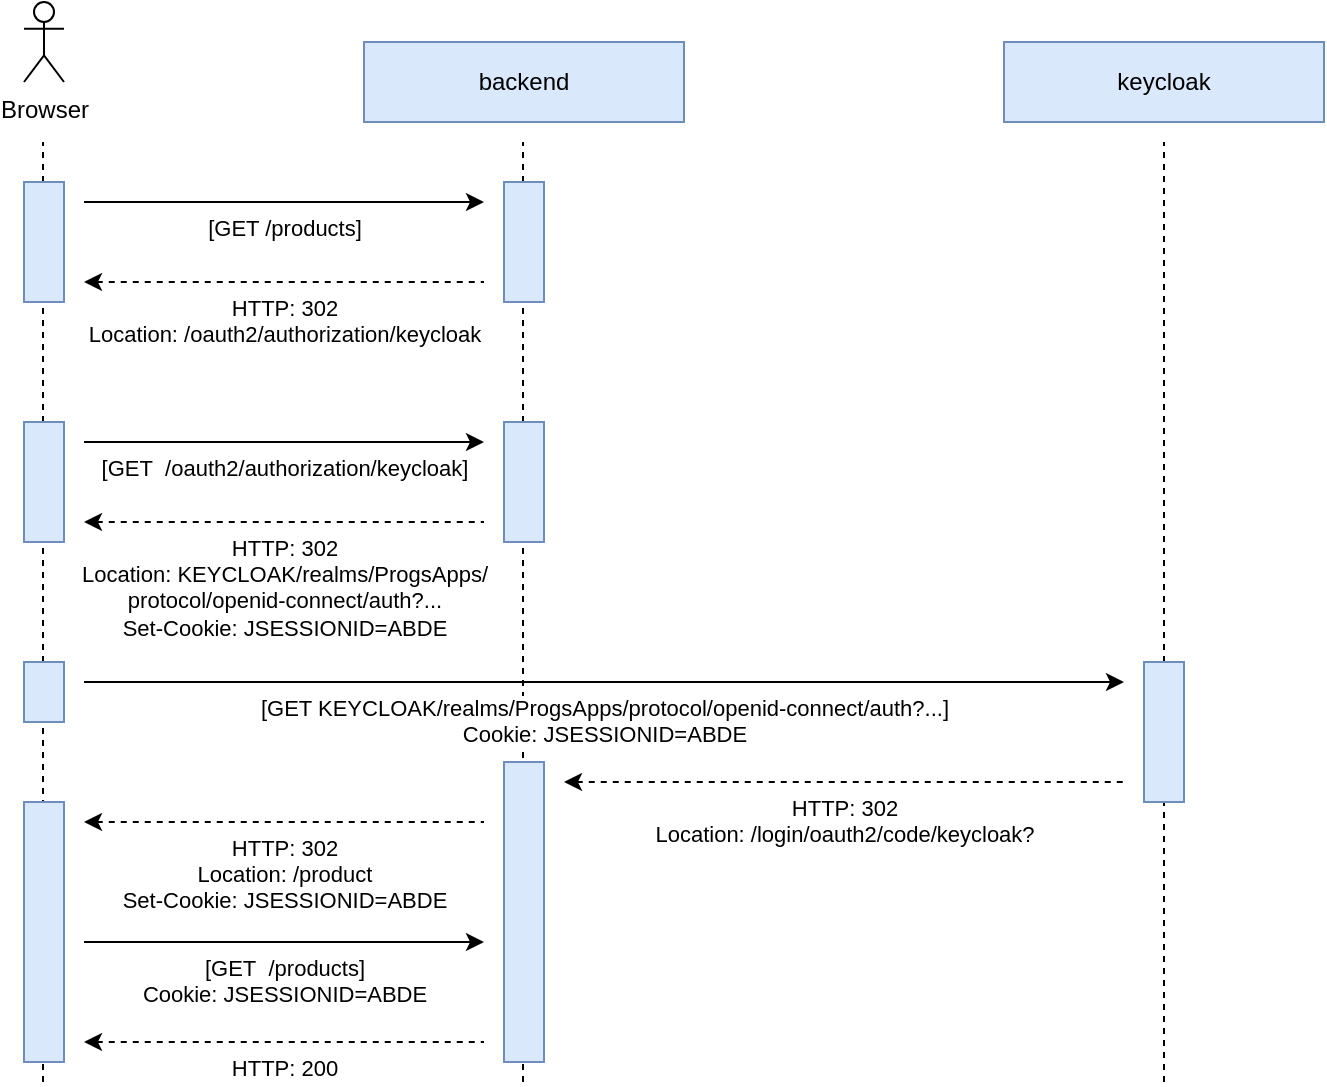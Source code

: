 <mxfile version="20.7.4" type="device"><diagram id="T-4DYyoEi7RzIHrxLy4R" name="Page-1"><mxGraphModel dx="1418" dy="828" grid="1" gridSize="10" guides="1" tooltips="1" connect="1" arrows="1" fold="1" page="1" pageScale="1" pageWidth="850" pageHeight="1100" math="0" shadow="0"><root><mxCell id="0"/><mxCell id="1" parent="0"/><mxCell id="O7AH4wtQkVIcIik04ibu-23" value="" style="endArrow=none;dashed=1;html=1;strokeWidth=1;rounded=0;" parent="1" edge="1"><mxGeometry width="50" height="50" relative="1" as="geometry"><mxPoint x="39.5" y="600" as="sourcePoint"/><mxPoint x="39.5" y="130" as="targetPoint"/></mxGeometry></mxCell><mxCell id="O7AH4wtQkVIcIik04ibu-22" value="" style="endArrow=none;dashed=1;html=1;strokeWidth=1;rounded=0;" parent="1" edge="1"><mxGeometry width="50" height="50" relative="1" as="geometry"><mxPoint x="279.5" y="600" as="sourcePoint"/><mxPoint x="279.5" y="130" as="targetPoint"/></mxGeometry></mxCell><mxCell id="O7AH4wtQkVIcIik04ibu-21" value="" style="endArrow=none;dashed=1;html=1;strokeWidth=1;rounded=0;" parent="1" edge="1"><mxGeometry width="50" height="50" relative="1" as="geometry"><mxPoint x="600" y="600" as="sourcePoint"/><mxPoint x="600" y="130" as="targetPoint"/></mxGeometry></mxCell><mxCell id="O7AH4wtQkVIcIik04ibu-1" value="backend" style="rounded=0;whiteSpace=wrap;html=1;fillColor=#dae8fc;strokeColor=#6c8ebf;" parent="1" vertex="1"><mxGeometry x="200" y="80" width="160" height="40" as="geometry"/></mxCell><mxCell id="O7AH4wtQkVIcIik04ibu-2" value="Browser" style="shape=umlActor;verticalLabelPosition=bottom;verticalAlign=top;html=1;outlineConnect=0;" parent="1" vertex="1"><mxGeometry x="30" y="60" width="20" height="40" as="geometry"/></mxCell><mxCell id="O7AH4wtQkVIcIik04ibu-3" value="keycloak" style="rounded=0;whiteSpace=wrap;html=1;fillColor=#dae8fc;strokeColor=#6c8ebf;" parent="1" vertex="1"><mxGeometry x="520" y="80" width="160" height="40" as="geometry"/></mxCell><mxCell id="O7AH4wtQkVIcIik04ibu-4" value="[GET /products]" style="endArrow=classic;html=1;rounded=0;verticalAlign=top;" parent="1" edge="1"><mxGeometry width="50" height="50" relative="1" as="geometry"><mxPoint x="60" y="160" as="sourcePoint"/><mxPoint x="260" y="160" as="targetPoint"/></mxGeometry></mxCell><mxCell id="O7AH4wtQkVIcIik04ibu-5" value="HTTP: 302&lt;br&gt;Location: /oauth2/authorization/keycloak" style="endArrow=none;html=1;rounded=0;verticalAlign=top;dashed=1;startArrow=classic;startFill=1;endFill=0;" parent="1" edge="1"><mxGeometry width="50" height="50" relative="1" as="geometry"><mxPoint x="60" y="200" as="sourcePoint"/><mxPoint x="260" y="200" as="targetPoint"/></mxGeometry></mxCell><mxCell id="O7AH4wtQkVIcIik04ibu-6" value="[GET&amp;nbsp;&amp;nbsp;/oauth2/authorization/keycloak]" style="endArrow=classic;html=1;rounded=0;verticalAlign=top;" parent="1" edge="1"><mxGeometry width="50" height="50" relative="1" as="geometry"><mxPoint x="60" y="280" as="sourcePoint"/><mxPoint x="260" y="280" as="targetPoint"/></mxGeometry></mxCell><mxCell id="O7AH4wtQkVIcIik04ibu-8" value="HTTP: 302&lt;br&gt;Location: KEYCLOAK/realms/ProgsApps/&lt;br&gt;protocol/openid-connect/auth?...&lt;br&gt;Set-Cookie:&amp;nbsp;JSESSIONID=ABDE" style="endArrow=none;html=1;rounded=0;verticalAlign=top;dashed=1;startArrow=classic;startFill=1;endFill=0;" parent="1" edge="1"><mxGeometry width="50" height="50" relative="1" as="geometry"><mxPoint x="60" y="320" as="sourcePoint"/><mxPoint x="260" y="320" as="targetPoint"/></mxGeometry></mxCell><mxCell id="O7AH4wtQkVIcIik04ibu-9" value="[GET KEYCLOAK/realms/ProgsApps/protocol/openid-connect/auth?...]&lt;br&gt;Cookie:&amp;nbsp;JSESSIONID=ABDE" style="endArrow=classic;html=1;rounded=0;verticalAlign=top;" parent="1" edge="1"><mxGeometry width="50" height="50" relative="1" as="geometry"><mxPoint x="60" y="400" as="sourcePoint"/><mxPoint x="580" y="400" as="targetPoint"/></mxGeometry></mxCell><mxCell id="O7AH4wtQkVIcIik04ibu-10" value="HTTP: 302&lt;br&gt;Location: /login/oauth2/code/keycloak?" style="endArrow=none;html=1;rounded=0;verticalAlign=top;dashed=1;startArrow=classic;startFill=1;endFill=0;" parent="1" edge="1"><mxGeometry width="50" height="50" relative="1" as="geometry"><mxPoint x="300" y="450" as="sourcePoint"/><mxPoint x="580" y="450" as="targetPoint"/></mxGeometry></mxCell><mxCell id="O7AH4wtQkVIcIik04ibu-11" value="[GET&amp;nbsp;&amp;nbsp;/products]&lt;br&gt;Cookie:&amp;nbsp;JSESSIONID=ABDE" style="endArrow=classic;html=1;rounded=0;verticalAlign=top;" parent="1" edge="1"><mxGeometry width="50" height="50" relative="1" as="geometry"><mxPoint x="60" y="530" as="sourcePoint"/><mxPoint x="260" y="530" as="targetPoint"/></mxGeometry></mxCell><mxCell id="O7AH4wtQkVIcIik04ibu-12" value="HTTP: 200" style="endArrow=none;html=1;rounded=0;verticalAlign=top;dashed=1;startArrow=classic;startFill=1;endFill=0;" parent="1" edge="1"><mxGeometry width="50" height="50" relative="1" as="geometry"><mxPoint x="60" y="580" as="sourcePoint"/><mxPoint x="260" y="580" as="targetPoint"/></mxGeometry></mxCell><mxCell id="O7AH4wtQkVIcIik04ibu-13" value="" style="rounded=0;whiteSpace=wrap;html=1;fillColor=#dae8fc;strokeColor=#6c8ebf;" parent="1" vertex="1"><mxGeometry x="30" y="150" width="20" height="60" as="geometry"/></mxCell><mxCell id="O7AH4wtQkVIcIik04ibu-14" value="" style="rounded=0;whiteSpace=wrap;html=1;fillColor=#dae8fc;strokeColor=#6c8ebf;" parent="1" vertex="1"><mxGeometry x="270" y="150" width="20" height="60" as="geometry"/></mxCell><mxCell id="O7AH4wtQkVIcIik04ibu-15" value="" style="rounded=0;whiteSpace=wrap;html=1;fillColor=#dae8fc;strokeColor=#6c8ebf;" parent="1" vertex="1"><mxGeometry x="30" y="270" width="20" height="60" as="geometry"/></mxCell><mxCell id="O7AH4wtQkVIcIik04ibu-16" value="" style="rounded=0;whiteSpace=wrap;html=1;fillColor=#dae8fc;strokeColor=#6c8ebf;" parent="1" vertex="1"><mxGeometry x="270" y="270" width="20" height="60" as="geometry"/></mxCell><mxCell id="O7AH4wtQkVIcIik04ibu-17" value="" style="rounded=0;whiteSpace=wrap;html=1;fillColor=#dae8fc;strokeColor=#6c8ebf;" parent="1" vertex="1"><mxGeometry x="30" y="390" width="20" height="30" as="geometry"/></mxCell><mxCell id="O7AH4wtQkVIcIik04ibu-18" value="" style="rounded=0;whiteSpace=wrap;html=1;fillColor=#dae8fc;strokeColor=#6c8ebf;" parent="1" vertex="1"><mxGeometry x="590" y="390" width="20" height="70" as="geometry"/></mxCell><mxCell id="O7AH4wtQkVIcIik04ibu-19" value="" style="rounded=0;whiteSpace=wrap;html=1;fillColor=#dae8fc;strokeColor=#6c8ebf;" parent="1" vertex="1"><mxGeometry x="30" y="460" width="20" height="130" as="geometry"/></mxCell><mxCell id="O7AH4wtQkVIcIik04ibu-20" value="" style="rounded=0;whiteSpace=wrap;html=1;fillColor=#dae8fc;strokeColor=#6c8ebf;" parent="1" vertex="1"><mxGeometry x="270" y="440" width="20" height="150" as="geometry"/></mxCell><mxCell id="HqCU0DOiCYDR1QbbJLst-3" value="HTTP: 302&lt;br&gt;Location: /product&lt;br&gt;Set-Cookie: JSESSIONID=ABDE" style="endArrow=none;html=1;rounded=0;verticalAlign=top;dashed=1;startArrow=classic;startFill=1;endFill=0;" parent="1" edge="1"><mxGeometry width="50" height="50" relative="1" as="geometry"><mxPoint x="60" y="470" as="sourcePoint"/><mxPoint x="260" y="470" as="targetPoint"/></mxGeometry></mxCell></root></mxGraphModel></diagram></mxfile>